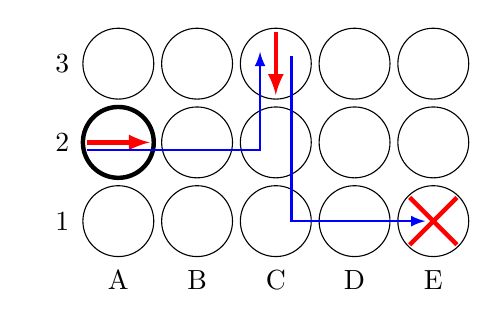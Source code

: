 \tikzstyle{line} = [draw, ultra thick]
\tikzstyle{arrow} = [->,>=latex, red,ultra thick]
\begin{tikzpicture}

% Start
\draw[ultra thick] (1.5,2.5) circle (0.45);

% Grille
\foreach \x in {1,...,5}{
  \foreach \y in {1,...,3}{
    \draw (\x+0.5,\y+0.5) circle (0.45);
  }
}

%\draw[step=1.0, black] (1,1) grid (6,4);

% Labels
\foreach \x/\L in {1/A, 2/B, 3/C, 4/D, 5/E}{
  \node[below] at (\x+0.5,1) {\L};
}
\foreach \y/\L in {1/1,2/2,3/3}{
  \node[left] at (1,\y+0.5) {\L};
}

% %%%%%%%%%%%%%%%%%%%%%%%%%%%%

\draw[arrow] (1.1,2.5)--++(0.8,0);
\draw[arrow] (3.5,3.9)--++(0,-0.8);

\draw[line, red] (5.2,1.2)--++(0.6,0.6);
\draw[line, red] (5.2,1.8)--++(0.6,-0.6);

\draw[arrow,thick,blue]  (1.1,2.4)--++(2.2,0)--++(0,1.25);
\draw[arrow,thick,blue]  (3.7,3.6)--++(0,-2.1)--++(1.7,0);

%%%%%%%%%%%%%%%%%%%%%%%%%%%%
\end{tikzpicture}